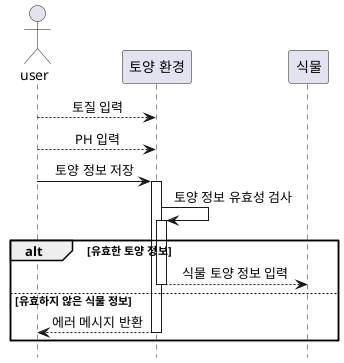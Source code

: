 @startuml

skinparam sequenceMessageAlign center
hide footbox
'생명선 자동 생성
autoactivate on 

actor "user" as user
participant "토양 환경" as soil
participant "식물" as pi

user --> soil : 토질 입력
user --> soil : PH 입력
user -> soil : 토양 정보 저장
soil -> soil : 토양 정보 유효성 검사
alt 유효한 토양 정보
    soil --> pi  : 식물 토양 정보 입력 

else 유효하지 않은 식물 정보
    soil --> user : 에러 메시지 반환 

end

    


@enduml
